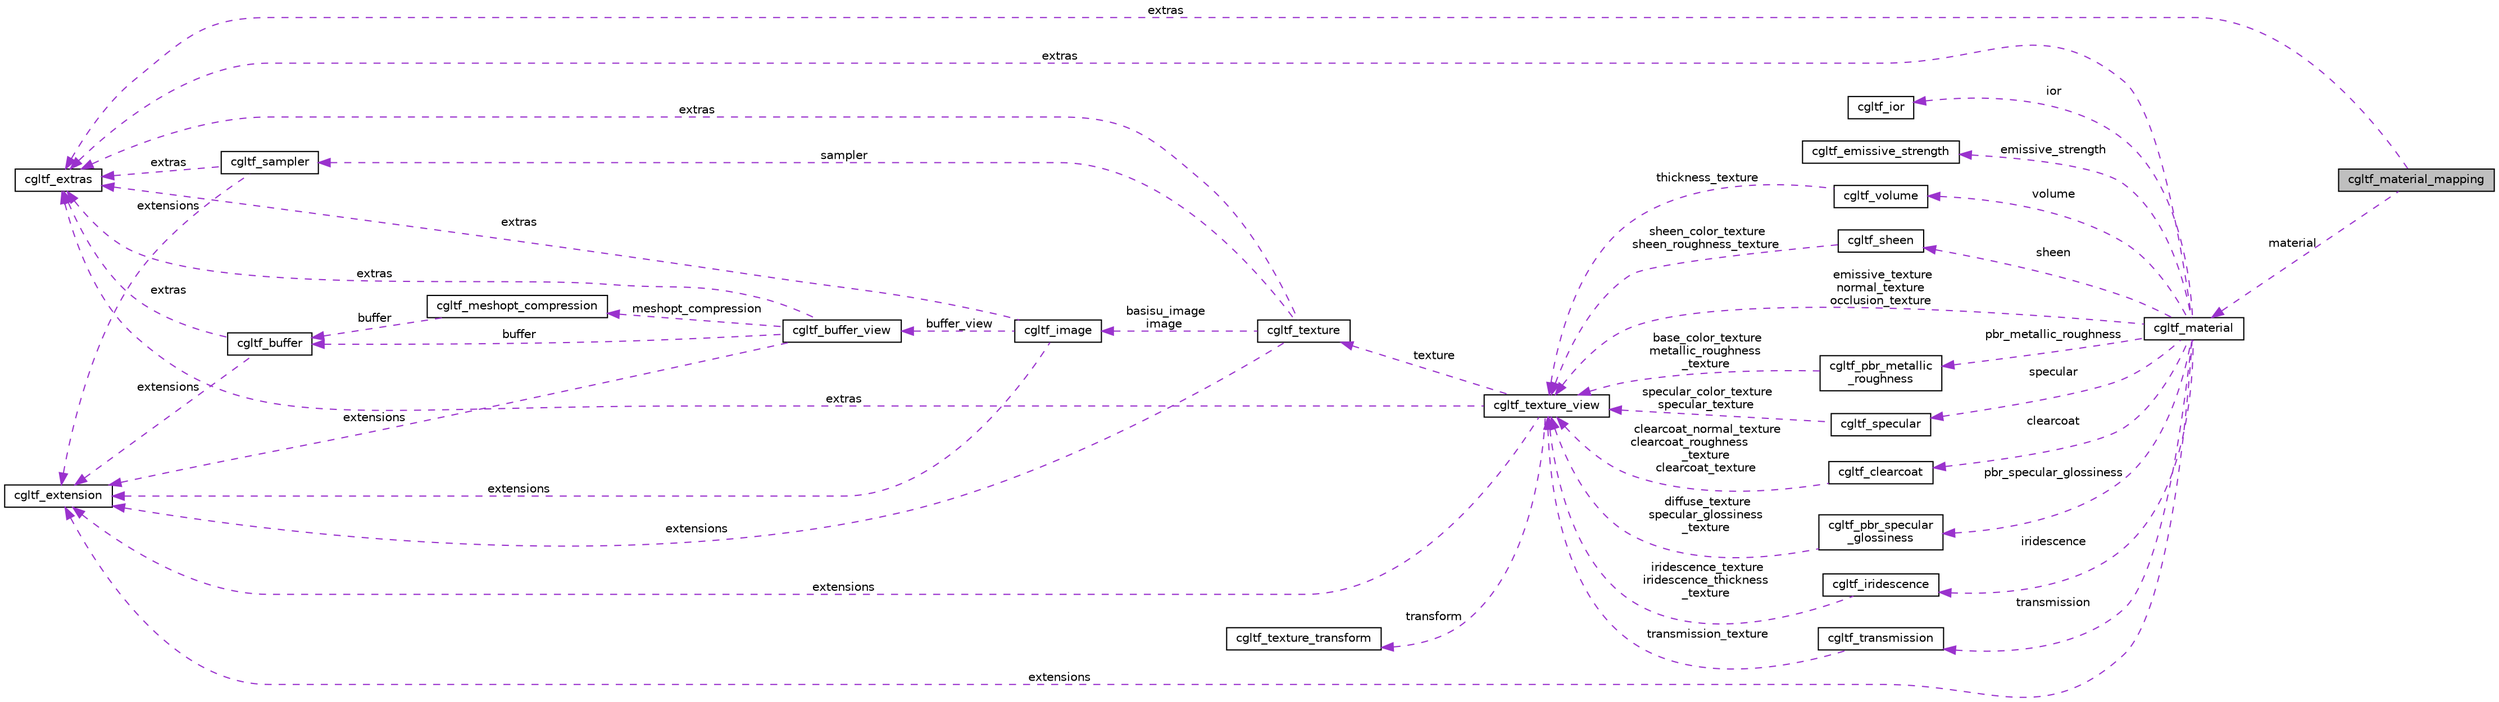 digraph "cgltf_material_mapping"
{
 // LATEX_PDF_SIZE
  edge [fontname="Helvetica",fontsize="10",labelfontname="Helvetica",labelfontsize="10"];
  node [fontname="Helvetica",fontsize="10",shape=record];
  rankdir="LR";
  Node1 [label="cgltf_material_mapping",height=0.2,width=0.4,color="black", fillcolor="grey75", style="filled", fontcolor="black",tooltip=" "];
  Node2 -> Node1 [dir="back",color="darkorchid3",fontsize="10",style="dashed",label=" extras" ,fontname="Helvetica"];
  Node2 [label="cgltf_extras",height=0.2,width=0.4,color="black", fillcolor="white", style="filled",URL="$structcgltf__extras.html",tooltip=" "];
  Node3 -> Node1 [dir="back",color="darkorchid3",fontsize="10",style="dashed",label=" material" ,fontname="Helvetica"];
  Node3 [label="cgltf_material",height=0.2,width=0.4,color="black", fillcolor="white", style="filled",URL="$structcgltf__material.html",tooltip=" "];
  Node4 -> Node3 [dir="back",color="darkorchid3",fontsize="10",style="dashed",label=" pbr_metallic_roughness" ,fontname="Helvetica"];
  Node4 [label="cgltf_pbr_metallic\l_roughness",height=0.2,width=0.4,color="black", fillcolor="white", style="filled",URL="$structcgltf__pbr__metallic__roughness.html",tooltip=" "];
  Node5 -> Node4 [dir="back",color="darkorchid3",fontsize="10",style="dashed",label=" base_color_texture\nmetallic_roughness\l_texture" ,fontname="Helvetica"];
  Node5 [label="cgltf_texture_view",height=0.2,width=0.4,color="black", fillcolor="white", style="filled",URL="$structcgltf__texture__view.html",tooltip=" "];
  Node6 -> Node5 [dir="back",color="darkorchid3",fontsize="10",style="dashed",label=" transform" ,fontname="Helvetica"];
  Node6 [label="cgltf_texture_transform",height=0.2,width=0.4,color="black", fillcolor="white", style="filled",URL="$structcgltf__texture__transform.html",tooltip=" "];
  Node2 -> Node5 [dir="back",color="darkorchid3",fontsize="10",style="dashed",label=" extras" ,fontname="Helvetica"];
  Node7 -> Node5 [dir="back",color="darkorchid3",fontsize="10",style="dashed",label=" texture" ,fontname="Helvetica"];
  Node7 [label="cgltf_texture",height=0.2,width=0.4,color="black", fillcolor="white", style="filled",URL="$structcgltf__texture.html",tooltip=" "];
  Node8 -> Node7 [dir="back",color="darkorchid3",fontsize="10",style="dashed",label=" sampler" ,fontname="Helvetica"];
  Node8 [label="cgltf_sampler",height=0.2,width=0.4,color="black", fillcolor="white", style="filled",URL="$structcgltf__sampler.html",tooltip=" "];
  Node2 -> Node8 [dir="back",color="darkorchid3",fontsize="10",style="dashed",label=" extras" ,fontname="Helvetica"];
  Node9 -> Node8 [dir="back",color="darkorchid3",fontsize="10",style="dashed",label=" extensions" ,fontname="Helvetica"];
  Node9 [label="cgltf_extension",height=0.2,width=0.4,color="black", fillcolor="white", style="filled",URL="$structcgltf__extension.html",tooltip=" "];
  Node10 -> Node7 [dir="back",color="darkorchid3",fontsize="10",style="dashed",label=" basisu_image\nimage" ,fontname="Helvetica"];
  Node10 [label="cgltf_image",height=0.2,width=0.4,color="black", fillcolor="white", style="filled",URL="$structcgltf__image.html",tooltip=" "];
  Node11 -> Node10 [dir="back",color="darkorchid3",fontsize="10",style="dashed",label=" buffer_view" ,fontname="Helvetica"];
  Node11 [label="cgltf_buffer_view",height=0.2,width=0.4,color="black", fillcolor="white", style="filled",URL="$structcgltf__buffer__view.html",tooltip=" "];
  Node12 -> Node11 [dir="back",color="darkorchid3",fontsize="10",style="dashed",label=" buffer" ,fontname="Helvetica"];
  Node12 [label="cgltf_buffer",height=0.2,width=0.4,color="black", fillcolor="white", style="filled",URL="$structcgltf__buffer.html",tooltip=" "];
  Node2 -> Node12 [dir="back",color="darkorchid3",fontsize="10",style="dashed",label=" extras" ,fontname="Helvetica"];
  Node9 -> Node12 [dir="back",color="darkorchid3",fontsize="10",style="dashed",label=" extensions" ,fontname="Helvetica"];
  Node13 -> Node11 [dir="back",color="darkorchid3",fontsize="10",style="dashed",label=" meshopt_compression" ,fontname="Helvetica"];
  Node13 [label="cgltf_meshopt_compression",height=0.2,width=0.4,color="black", fillcolor="white", style="filled",URL="$structcgltf__meshopt__compression.html",tooltip=" "];
  Node12 -> Node13 [dir="back",color="darkorchid3",fontsize="10",style="dashed",label=" buffer" ,fontname="Helvetica"];
  Node2 -> Node11 [dir="back",color="darkorchid3",fontsize="10",style="dashed",label=" extras" ,fontname="Helvetica"];
  Node9 -> Node11 [dir="back",color="darkorchid3",fontsize="10",style="dashed",label=" extensions" ,fontname="Helvetica"];
  Node2 -> Node10 [dir="back",color="darkorchid3",fontsize="10",style="dashed",label=" extras" ,fontname="Helvetica"];
  Node9 -> Node10 [dir="back",color="darkorchid3",fontsize="10",style="dashed",label=" extensions" ,fontname="Helvetica"];
  Node2 -> Node7 [dir="back",color="darkorchid3",fontsize="10",style="dashed",label=" extras" ,fontname="Helvetica"];
  Node9 -> Node7 [dir="back",color="darkorchid3",fontsize="10",style="dashed",label=" extensions" ,fontname="Helvetica"];
  Node9 -> Node5 [dir="back",color="darkorchid3",fontsize="10",style="dashed",label=" extensions" ,fontname="Helvetica"];
  Node14 -> Node3 [dir="back",color="darkorchid3",fontsize="10",style="dashed",label=" specular" ,fontname="Helvetica"];
  Node14 [label="cgltf_specular",height=0.2,width=0.4,color="black", fillcolor="white", style="filled",URL="$structcgltf__specular.html",tooltip=" "];
  Node5 -> Node14 [dir="back",color="darkorchid3",fontsize="10",style="dashed",label=" specular_color_texture\nspecular_texture" ,fontname="Helvetica"];
  Node15 -> Node3 [dir="back",color="darkorchid3",fontsize="10",style="dashed",label=" ior" ,fontname="Helvetica"];
  Node15 [label="cgltf_ior",height=0.2,width=0.4,color="black", fillcolor="white", style="filled",URL="$structcgltf__ior.html",tooltip=" "];
  Node16 -> Node3 [dir="back",color="darkorchid3",fontsize="10",style="dashed",label=" clearcoat" ,fontname="Helvetica"];
  Node16 [label="cgltf_clearcoat",height=0.2,width=0.4,color="black", fillcolor="white", style="filled",URL="$structcgltf__clearcoat.html",tooltip=" "];
  Node5 -> Node16 [dir="back",color="darkorchid3",fontsize="10",style="dashed",label=" clearcoat_normal_texture\nclearcoat_roughness\l_texture\nclearcoat_texture" ,fontname="Helvetica"];
  Node17 -> Node3 [dir="back",color="darkorchid3",fontsize="10",style="dashed",label=" pbr_specular_glossiness" ,fontname="Helvetica"];
  Node17 [label="cgltf_pbr_specular\l_glossiness",height=0.2,width=0.4,color="black", fillcolor="white", style="filled",URL="$structcgltf__pbr__specular__glossiness.html",tooltip=" "];
  Node5 -> Node17 [dir="back",color="darkorchid3",fontsize="10",style="dashed",label=" diffuse_texture\nspecular_glossiness\l_texture" ,fontname="Helvetica"];
  Node18 -> Node3 [dir="back",color="darkorchid3",fontsize="10",style="dashed",label=" emissive_strength" ,fontname="Helvetica"];
  Node18 [label="cgltf_emissive_strength",height=0.2,width=0.4,color="black", fillcolor="white", style="filled",URL="$structcgltf__emissive__strength.html",tooltip=" "];
  Node2 -> Node3 [dir="back",color="darkorchid3",fontsize="10",style="dashed",label=" extras" ,fontname="Helvetica"];
  Node9 -> Node3 [dir="back",color="darkorchid3",fontsize="10",style="dashed",label=" extensions" ,fontname="Helvetica"];
  Node5 -> Node3 [dir="back",color="darkorchid3",fontsize="10",style="dashed",label=" emissive_texture\nnormal_texture\nocclusion_texture" ,fontname="Helvetica"];
  Node19 -> Node3 [dir="back",color="darkorchid3",fontsize="10",style="dashed",label=" iridescence" ,fontname="Helvetica"];
  Node19 [label="cgltf_iridescence",height=0.2,width=0.4,color="black", fillcolor="white", style="filled",URL="$structcgltf__iridescence.html",tooltip=" "];
  Node5 -> Node19 [dir="back",color="darkorchid3",fontsize="10",style="dashed",label=" iridescence_texture\niridescence_thickness\l_texture" ,fontname="Helvetica"];
  Node20 -> Node3 [dir="back",color="darkorchid3",fontsize="10",style="dashed",label=" transmission" ,fontname="Helvetica"];
  Node20 [label="cgltf_transmission",height=0.2,width=0.4,color="black", fillcolor="white", style="filled",URL="$structcgltf__transmission.html",tooltip=" "];
  Node5 -> Node20 [dir="back",color="darkorchid3",fontsize="10",style="dashed",label=" transmission_texture" ,fontname="Helvetica"];
  Node21 -> Node3 [dir="back",color="darkorchid3",fontsize="10",style="dashed",label=" volume" ,fontname="Helvetica"];
  Node21 [label="cgltf_volume",height=0.2,width=0.4,color="black", fillcolor="white", style="filled",URL="$structcgltf__volume.html",tooltip=" "];
  Node5 -> Node21 [dir="back",color="darkorchid3",fontsize="10",style="dashed",label=" thickness_texture" ,fontname="Helvetica"];
  Node22 -> Node3 [dir="back",color="darkorchid3",fontsize="10",style="dashed",label=" sheen" ,fontname="Helvetica"];
  Node22 [label="cgltf_sheen",height=0.2,width=0.4,color="black", fillcolor="white", style="filled",URL="$structcgltf__sheen.html",tooltip=" "];
  Node5 -> Node22 [dir="back",color="darkorchid3",fontsize="10",style="dashed",label=" sheen_color_texture\nsheen_roughness_texture" ,fontname="Helvetica"];
}
